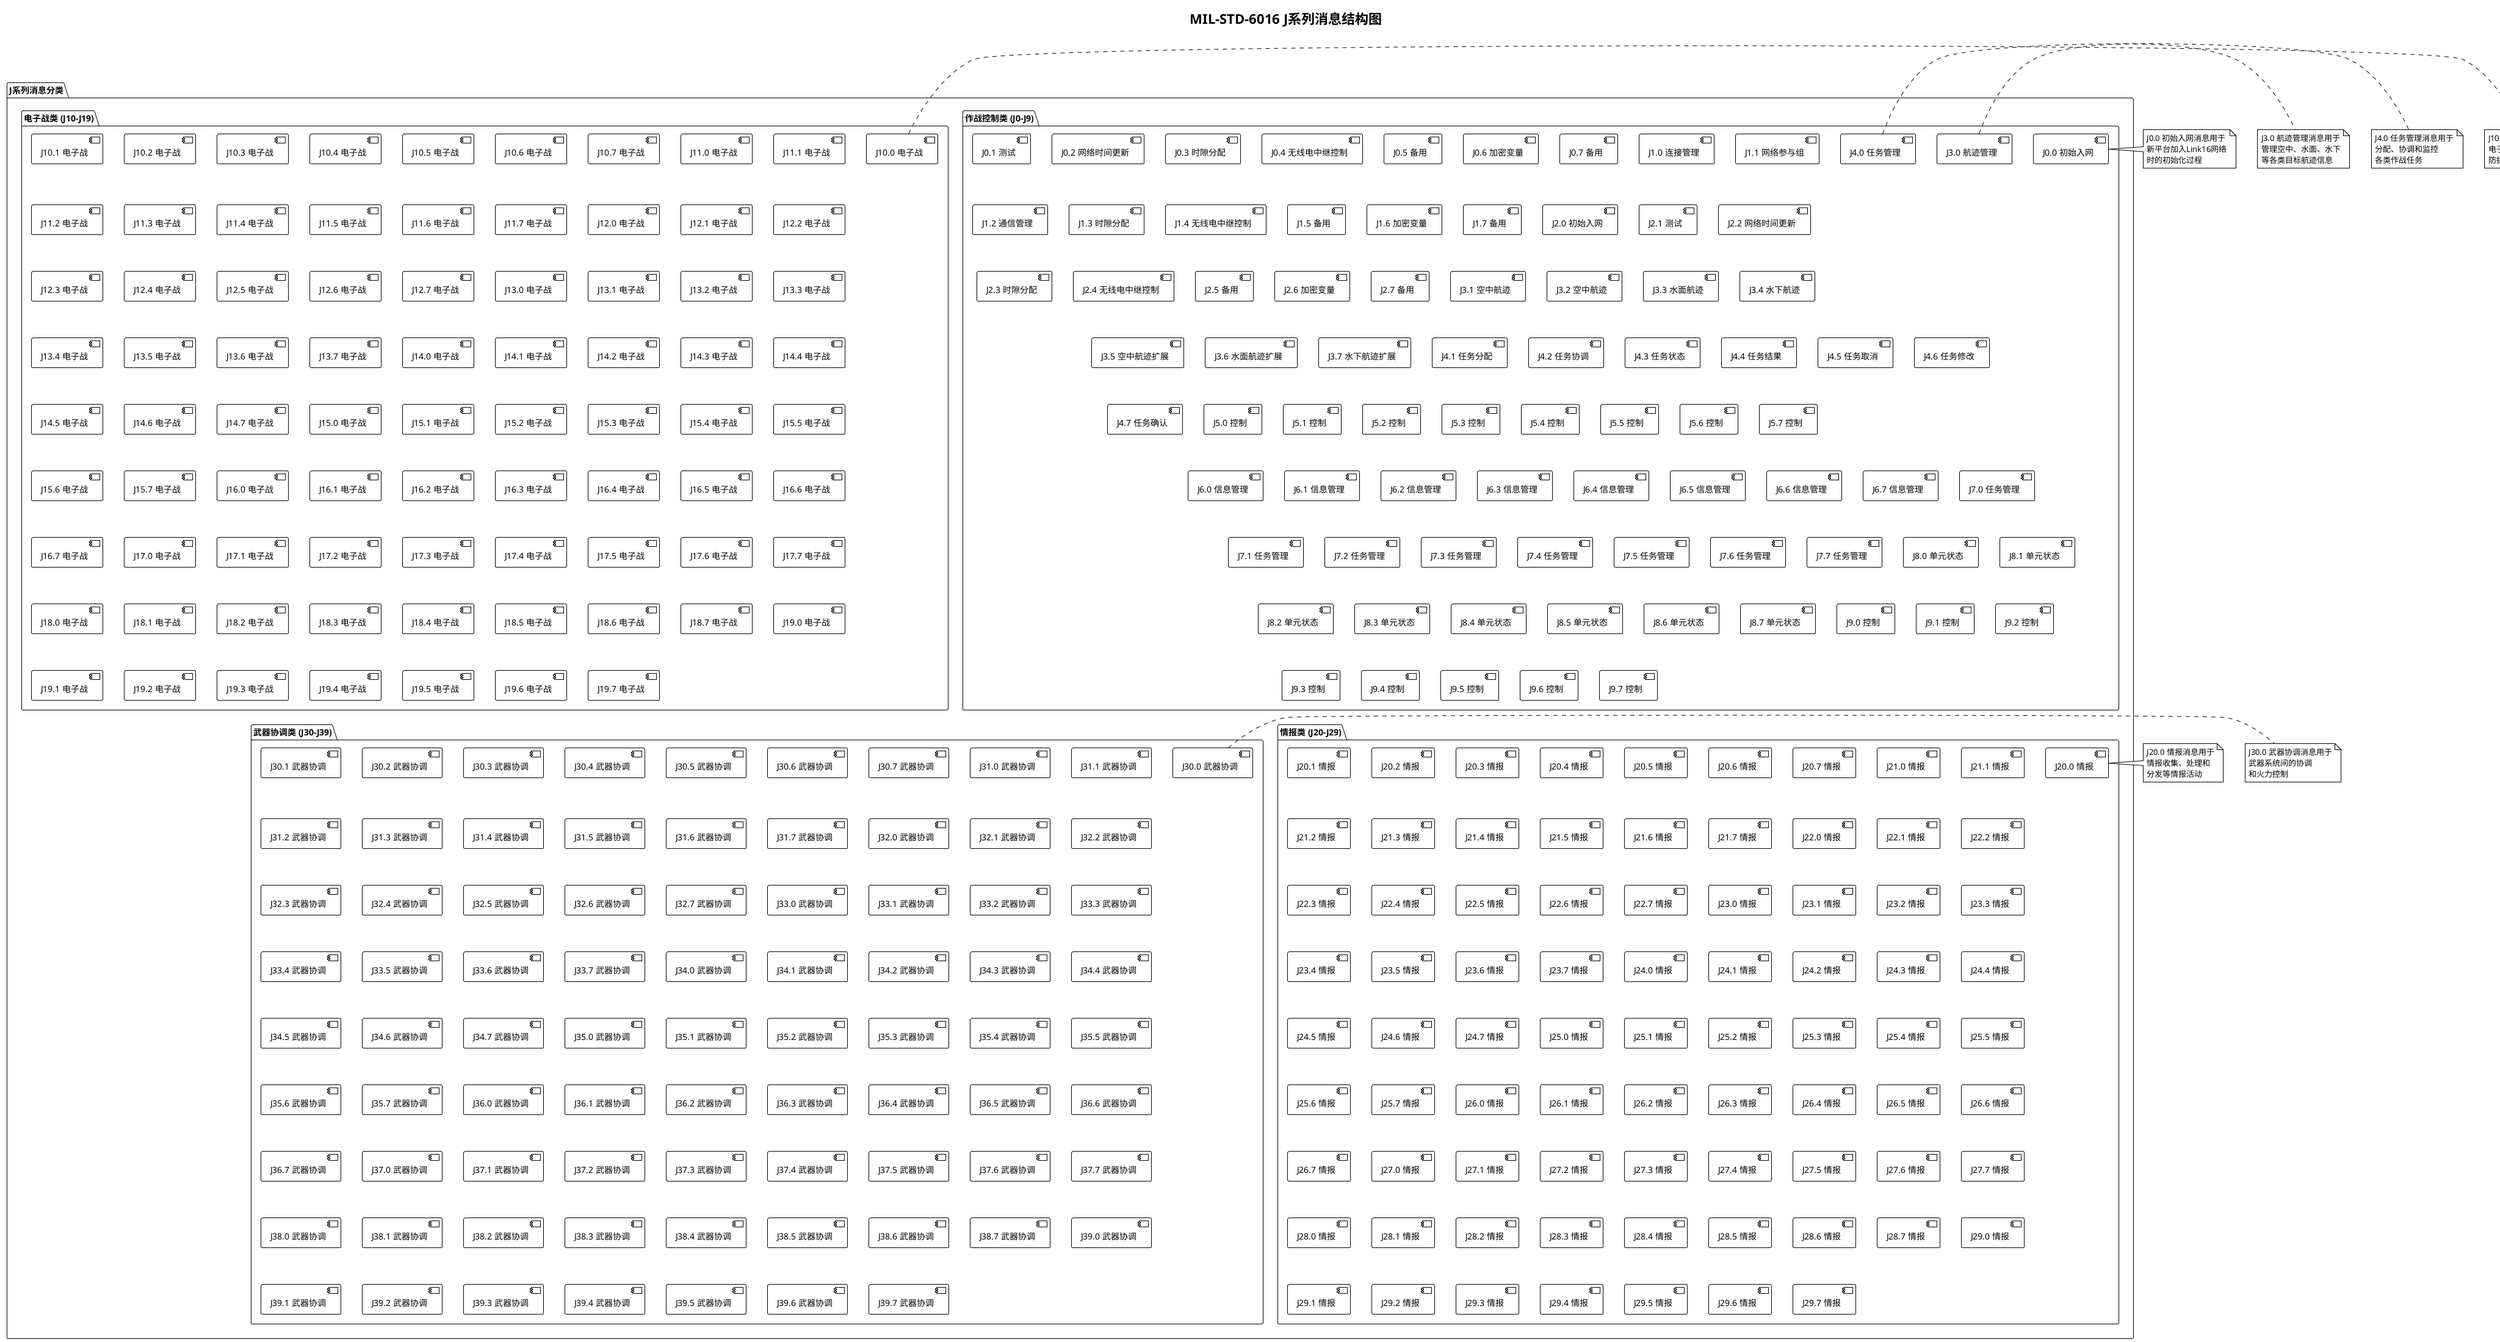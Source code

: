 @startuml
!theme plain
title MIL-STD-6016 J系列消息结构图

package "J系列消息分类" {
    package "作战控制类 (J0-J9)" {
        [J0.0 初始入网] as J00
        [J0.1 测试] as J01
        [J0.2 网络时间更新] as J02
        [J0.3 时隙分配] as J03
        [J0.4 无线电中继控制] as J04
        [J0.5 备用] as J05
        [J0.6 加密变量] as J06
        [J0.7 备用] as J07
        [J1.0 连接管理] as J10
        [J1.1 网络参与组] as J11
        [J1.2 通信管理] as J12
        [J1.3 时隙分配] as J13
        [J1.4 无线电中继控制] as J14
        [J1.5 备用] as J15
        [J1.6 加密变量] as J16
        [J1.7 备用] as J17
        [J2.0 初始入网] as J20
        [J2.1 测试] as J21
        [J2.2 网络时间更新] as J22
        [J2.3 时隙分配] as J23
        [J2.4 无线电中继控制] as J24
        [J2.5 备用] as J25
        [J2.6 加密变量] as J26
        [J2.7 备用] as J27
        [J3.0 航迹管理] as J30
        [J3.1 空中航迹] as J31
        [J3.2 空中航迹] as J32
        [J3.3 水面航迹] as J33
        [J3.4 水下航迹] as J34
        [J3.5 空中航迹扩展] as J35
        [J3.6 水面航迹扩展] as J36
        [J3.7 水下航迹扩展] as J37
        [J4.0 任务管理] as J40
        [J4.1 任务分配] as J41
        [J4.2 任务协调] as J42
        [J4.3 任务状态] as J43
        [J4.4 任务结果] as J44
        [J4.5 任务取消] as J45
        [J4.6 任务修改] as J46
        [J4.7 任务确认] as J47
        [J5.0 控制] as J50
        [J5.1 控制] as J51
        [J5.2 控制] as J52
        [J5.3 控制] as J53
        [J5.4 控制] as J54
        [J5.5 控制] as J55
        [J5.6 控制] as J56
        [J5.7 控制] as J57
        [J6.0 信息管理] as J60
        [J6.1 信息管理] as J61
        [J6.2 信息管理] as J62
        [J6.3 信息管理] as J63
        [J6.4 信息管理] as J64
        [J6.5 信息管理] as J65
        [J6.6 信息管理] as J66
        [J6.7 信息管理] as J67
        [J7.0 任务管理] as J70
        [J7.1 任务管理] as J71
        [J7.2 任务管理] as J72
        [J7.3 任务管理] as J73
        [J7.4 任务管理] as J74
        [J7.5 任务管理] as J75
        [J7.6 任务管理] as J76
        [J7.7 任务管理] as J77
        [J8.0 单元状态] as J80
        [J8.1 单元状态] as J81
        [J8.2 单元状态] as J82
        [J8.3 单元状态] as J83
        [J8.4 单元状态] as J84
        [J8.5 单元状态] as J85
        [J8.6 单元状态] as J86
        [J8.7 单元状态] as J87
        [J9.0 控制] as J90
        [J9.1 控制] as J91
        [J9.2 控制] as J92
        [J9.3 控制] as J93
        [J9.4 控制] as J94
        [J9.5 控制] as J95
        [J9.6 控制] as J96
        [J9.7 控制] as J97
    }
    
    package "电子战类 (J10-J19)" {
        [J10.0 电子战] as J100
        [J10.1 电子战] as J101
        [J10.2 电子战] as J102
        [J10.3 电子战] as J103
        [J10.4 电子战] as J104
        [J10.5 电子战] as J105
        [J10.6 电子战] as J106
        [J10.7 电子战] as J107
        [J11.0 电子战] as J110
        [J11.1 电子战] as J111
        [J11.2 电子战] as J112
        [J11.3 电子战] as J113
        [J11.4 电子战] as J114
        [J11.5 电子战] as J115
        [J11.6 电子战] as J116
        [J11.7 电子战] as J117
        [J12.0 电子战] as J120
        [J12.1 电子战] as J121
        [J12.2 电子战] as J122
        [J12.3 电子战] as J123
        [J12.4 电子战] as J124
        [J12.5 电子战] as J125
        [J12.6 电子战] as J126
        [J12.7 电子战] as J127
        [J13.0 电子战] as J130
        [J13.1 电子战] as J131
        [J13.2 电子战] as J132
        [J13.3 电子战] as J133
        [J13.4 电子战] as J134
        [J13.5 电子战] as J135
        [J13.6 电子战] as J136
        [J13.7 电子战] as J137
        [J14.0 电子战] as J140
        [J14.1 电子战] as J141
        [J14.2 电子战] as J142
        [J14.3 电子战] as J143
        [J14.4 电子战] as J144
        [J14.5 电子战] as J145
        [J14.6 电子战] as J146
        [J14.7 电子战] as J147
        [J15.0 电子战] as J150
        [J15.1 电子战] as J151
        [J15.2 电子战] as J152
        [J15.3 电子战] as J153
        [J15.4 电子战] as J154
        [J15.5 电子战] as J155
        [J15.6 电子战] as J156
        [J15.7 电子战] as J157
        [J16.0 电子战] as J160
        [J16.1 电子战] as J161
        [J16.2 电子战] as J162
        [J16.3 电子战] as J163
        [J16.4 电子战] as J164
        [J16.5 电子战] as J165
        [J16.6 电子战] as J166
        [J16.7 电子战] as J167
        [J17.0 电子战] as J170
        [J17.1 电子战] as J171
        [J17.2 电子战] as J172
        [J17.3 电子战] as J173
        [J17.4 电子战] as J174
        [J17.5 电子战] as J175
        [J17.6 电子战] as J176
        [J17.7 电子战] as J177
        [J18.0 电子战] as J180
        [J18.1 电子战] as J181
        [J18.2 电子战] as J182
        [J18.3 电子战] as J183
        [J18.4 电子战] as J184
        [J18.5 电子战] as J185
        [J18.6 电子战] as J186
        [J18.7 电子战] as J187
        [J19.0 电子战] as J190
        [J19.1 电子战] as J191
        [J19.2 电子战] as J192
        [J19.3 电子战] as J193
        [J19.4 电子战] as J194
        [J19.5 电子战] as J195
        [J19.6 电子战] as J196
        [J19.7 电子战] as J197
    }
    
    package "情报类 (J20-J29)" {
        [J20.0 情报] as J200
        [J20.1 情报] as J201
        [J20.2 情报] as J202
        [J20.3 情报] as J203
        [J20.4 情报] as J204
        [J20.5 情报] as J205
        [J20.6 情报] as J206
        [J20.7 情报] as J207
        [J21.0 情报] as J210
        [J21.1 情报] as J211
        [J21.2 情报] as J212
        [J21.3 情报] as J213
        [J21.4 情报] as J214
        [J21.5 情报] as J215
        [J21.6 情报] as J216
        [J21.7 情报] as J217
        [J22.0 情报] as J220
        [J22.1 情报] as J221
        [J22.2 情报] as J222
        [J22.3 情报] as J223
        [J22.4 情报] as J224
        [J22.5 情报] as J225
        [J22.6 情报] as J226
        [J22.7 情报] as J227
        [J23.0 情报] as J230
        [J23.1 情报] as J231
        [J23.2 情报] as J232
        [J23.3 情报] as J233
        [J23.4 情报] as J234
        [J23.5 情报] as J235
        [J23.6 情报] as J236
        [J23.7 情报] as J237
        [J24.0 情报] as J240
        [J24.1 情报] as J241
        [J24.2 情报] as J242
        [J24.3 情报] as J243
        [J24.4 情报] as J244
        [J24.5 情报] as J245
        [J24.6 情报] as J246
        [J24.7 情报] as J247
        [J25.0 情报] as J250
        [J25.1 情报] as J251
        [J25.2 情报] as J252
        [J25.3 情报] as J253
        [J25.4 情报] as J254
        [J25.5 情报] as J255
        [J25.6 情报] as J256
        [J25.7 情报] as J257
        [J26.0 情报] as J260
        [J26.1 情报] as J261
        [J26.2 情报] as J262
        [J26.3 情报] as J263
        [J26.4 情报] as J264
        [J26.5 情报] as J265
        [J26.6 情报] as J266
        [J26.7 情报] as J267
        [J27.0 情报] as J270
        [J27.1 情报] as J271
        [J27.2 情报] as J272
        [J27.3 情报] as J273
        [J27.4 情报] as J274
        [J27.5 情报] as J275
        [J27.6 情报] as J276
        [J27.7 情报] as J277
        [J28.0 情报] as J280
        [J28.1 情报] as J281
        [J28.2 情报] as J282
        [J28.3 情报] as J283
        [J28.4 情报] as J284
        [J28.5 情报] as J285
        [J28.6 情报] as J286
        [J28.7 情报] as J287
        [J29.0 情报] as J290
        [J29.1 情报] as J291
        [J29.2 情报] as J292
        [J29.3 情报] as J293
        [J29.4 情报] as J294
        [J29.5 情报] as J295
        [J29.6 情报] as J296
        [J29.7 情报] as J297
    }
    
    package "武器协调类 (J30-J39)" {
        [J30.0 武器协调] as J300
        [J30.1 武器协调] as J301
        [J30.2 武器协调] as J302
        [J30.3 武器协调] as J303
        [J30.4 武器协调] as J304
        [J30.5 武器协调] as J305
        [J30.6 武器协调] as J306
        [J30.7 武器协调] as J307
        [J31.0 武器协调] as J310
        [J31.1 武器协调] as J311
        [J31.2 武器协调] as J312
        [J31.3 武器协调] as J313
        [J31.4 武器协调] as J314
        [J31.5 武器协调] as J315
        [J31.6 武器协调] as J316
        [J31.7 武器协调] as J317
        [J32.0 武器协调] as J320
        [J32.1 武器协调] as J321
        [J32.2 武器协调] as J322
        [J32.3 武器协调] as J323
        [J32.4 武器协调] as J324
        [J32.5 武器协调] as J325
        [J32.6 武器协调] as J326
        [J32.7 武器协调] as J327
        [J33.0 武器协调] as J330
        [J33.1 武器协调] as J331
        [J33.2 武器协调] as J332
        [J33.3 武器协调] as J333
        [J33.4 武器协调] as J334
        [J33.5 武器协调] as J335
        [J33.6 武器协调] as J336
        [J33.7 武器协调] as J337
        [J34.0 武器协调] as J340
        [J34.1 武器协调] as J341
        [J34.2 武器协调] as J342
        [J34.3 武器协调] as J343
        [J34.4 武器协调] as J344
        [J34.5 武器协调] as J345
        [J34.6 武器协调] as J346
        [J34.7 武器协调] as J347
        [J35.0 武器协调] as J350
        [J35.1 武器协调] as J351
        [J35.2 武器协调] as J352
        [J35.3 武器协调] as J353
        [J35.4 武器协调] as J354
        [J35.5 武器协调] as J355
        [J35.6 武器协调] as J356
        [J35.7 武器协调] as J357
        [J36.0 武器协调] as J360
        [J36.1 武器协调] as J361
        [J36.2 武器协调] as J362
        [J36.3 武器协调] as J363
        [J36.4 武器协调] as J364
        [J36.5 武器协调] as J365
        [J36.6 武器协调] as J366
        [J36.7 武器协调] as J367
        [J37.0 武器协调] as J370
        [J37.1 武器协调] as J371
        [J37.2 武器协调] as J372
        [J37.3 武器协调] as J373
        [J37.4 武器协调] as J374
        [J37.5 武器协调] as J375
        [J37.6 武器协调] as J376
        [J37.7 武器协调] as J377
        [J38.0 武器协调] as J380
        [J38.1 武器协调] as J381
        [J38.2 武器协调] as J382
        [J38.3 武器协调] as J383
        [J38.4 武器协调] as J384
        [J38.5 武器协调] as J385
        [J38.6 武器协调] as J386
        [J38.7 武器协调] as J387
        [J39.0 武器协调] as J390
        [J39.1 武器协调] as J391
        [J39.2 武器协调] as J392
        [J39.3 武器协调] as J393
        [J39.4 武器协调] as J394
        [J39.5 武器协调] as J395
        [J39.6 武器协调] as J396
        [J39.7 武器协调] as J397
    }
}

note right of J00
J0.0 初始入网消息用于
新平台加入Link16网络
时的初始化过程
end note

note right of J30
J3.0 航迹管理消息用于
管理空中、水面、水下
等各类目标航迹信息
end note

note right of J40
J4.0 任务管理消息用于
分配、协调和监控
各类作战任务
end note

note right of J100
J10.0 电子战消息用于
电子侦察、干扰和
防护等电子战活动
end note

note right of J200
J20.0 情报消息用于
情报收集、处理和
分发等情报活动
end note

note right of J300
J30.0 武器协调消息用于
武器系统间的协调
和火力控制
end note

@enduml
